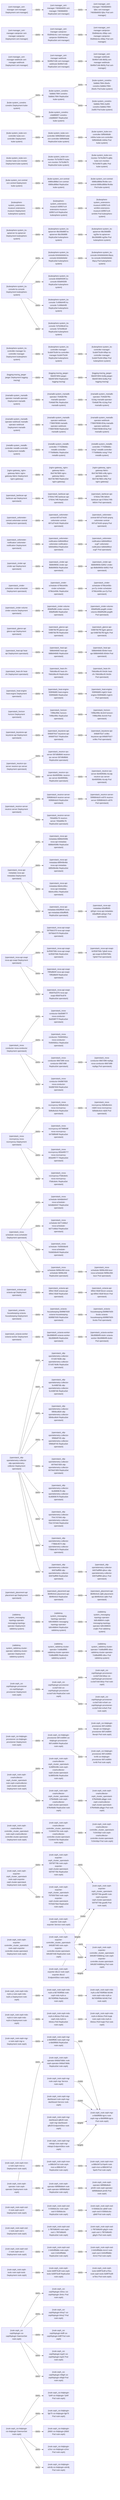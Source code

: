 graph LR
cert-manager_cert-manager["{cert-manager_cert-manager cert-manager Deployment cert-manager}"] -->|owns| cert-manager_cert-manager-74b56b6655["{cert-manager_cert-manager-74b56b6655 cert-manager-74b56b6655 ReplicaSet cert-manager}"]
cert-manager_cert-manager-74b56b6655["{cert-manager_cert-manager-74b56b6655 cert-manager-74b56b6655 ReplicaSet cert-manager}"] -->|owns| cert-manager_cert-manager-74b56b6655-5jfsc["{cert-manager_cert-manager-74b56b6655-5jfsc cert-manager-74b56b6655-5jfsc Pod cert-manager}"]
cert-manager_cert-manager-cainjector["{cert-manager_cert-manager-cainjector cert-manager-cainjector Deployment cert-manager}"] -->|owns| cert-manager_cert-manager-cainjector-55d94dc4cc["{cert-manager_cert-manager-cainjector-55d94dc4cc cert-manager-cainjector-55d94dc4cc ReplicaSet cert-manager}"]
cert-manager_cert-manager-cainjector-55d94dc4cc["{cert-manager_cert-manager-cainjector-55d94dc4cc cert-manager-cainjector-55d94dc4cc ReplicaSet cert-manager}"] -->|owns| cert-manager_cert-manager-cainjector-55d94dc4cc-85kjv["{cert-manager_cert-manager-cainjector-55d94dc4cc-85kjv cert-manager-cainjector-55d94dc4cc-85kjv Pod cert-manager}"]
cert-manager_cert-manager-webhook["{cert-manager_cert-manager-webhook cert-manager-webhook Deployment cert-manager}"] -->|owns| cert-manager_cert-manager-webhook-564f647c66["{cert-manager_cert-manager-webhook-564f647c66 cert-manager-webhook-564f647c66 ReplicaSet cert-manager}"]
cert-manager_cert-manager-webhook-564f647c66["{cert-manager_cert-manager-webhook-564f647c66 cert-manager-webhook-564f647c66 ReplicaSet cert-manager}"] -->|owns| cert-manager_cert-manager-webhook-564f647c66-8b55j["{cert-manager_cert-manager-webhook-564f647c66-8b55j cert-manager-webhook-564f647c66-8b55j Pod cert-manager}"]
kube-system_coredns["{kube-system_coredns coredns Deployment kube-system}"] -->|owns| kube-system_coredns-5ddb6c7994["{kube-system_coredns-5ddb6c7994 coredns-5ddb6c7994 ReplicaSet kube-system}"]
kube-system_coredns-5ddb6c7994["{kube-system_coredns-5ddb6c7994 coredns-5ddb6c7994 ReplicaSet kube-system}"] -->|owns| kube-system_coredns-5ddb6c7994-26w5v["{kube-system_coredns-5ddb6c7994-26w5v coredns-5ddb6c7994-26w5v Pod kube-system}"]
kube-system_coredns-5ddb6c7994["{kube-system_coredns-5ddb6c7994 coredns-5ddb6c7994 ReplicaSet kube-system}"] -->|owns| kube-system_coredns-5ddb6c7994-2sd55["{kube-system_coredns-5ddb6c7994-2sd55 coredns-5ddb6c7994-2sd55 Pod kube-system}"]
kube-system_coredns["{kube-system_coredns coredns Deployment kube-system}"] -->|owns| kube-system_coredns-c4dd86697["{kube-system_coredns-c4dd86697 coredns-c4dd86697 ReplicaSet kube-system}"]
kube-system_kube-ovn-controller["{kube-system_kube-ovn-controller kube-ovn-controller Deployment kube-system}"] -->|owns| kube-system_kube-ovn-controller-56ffd466d6["{kube-system_kube-ovn-controller-56ffd466d6 kube-ovn-controller-56ffd466d6 ReplicaSet kube-system}"]
kube-system_kube-ovn-controller-56ffd466d6["{kube-system_kube-ovn-controller-56ffd466d6 kube-ovn-controller-56ffd466d6 ReplicaSet kube-system}"] -->|owns| kube-system_kube-ovn-controller-56ffd466d6-m6l4w["{kube-system_kube-ovn-controller-56ffd466d6-m6l4w kube-ovn-controller-56ffd466d6-m6l4w Pod kube-system}"]
kube-system_kube-ovn-monitor["{kube-system_kube-ovn-monitor kube-ovn-monitor Deployment kube-system}"] -->|owns| kube-system_kube-ovn-monitor-7b75cf6675["{kube-system_kube-ovn-monitor-7b75cf6675 kube-ovn-monitor-7b75cf6675 ReplicaSet kube-system}"]
kube-system_kube-ovn-monitor-7b75cf6675["{kube-system_kube-ovn-monitor-7b75cf6675 kube-ovn-monitor-7b75cf6675 ReplicaSet kube-system}"] -->|owns| kube-system_kube-ovn-monitor-7b75cf6675-qt8tc["{kube-system_kube-ovn-monitor-7b75cf6675-qt8tc kube-ovn-monitor-7b75cf6675-qt8tc Pod kube-system}"]
kube-system_ovn-central["{kube-system_ovn-central ovn-central Deployment kube-system}"] -->|owns| kube-system_ovn-central-6989cd88bd["{kube-system_ovn-central-6989cd88bd ovn-central-6989cd88bd ReplicaSet kube-system}"]
kube-system_ovn-central-6989cd88bd["{kube-system_ovn-central-6989cd88bd ovn-central-6989cd88bd ReplicaSet kube-system}"] -->|owns| kube-system_ovn-central-6989cd88bd-fkn8w["{kube-system_ovn-central-6989cd88bd-fkn8w ovn-central-6989cd88bd-fkn8w Pod kube-system}"]
kubesphere-system_extensions-museum["{kubesphere-system_extensions-museum extensions-museum Deployment kubesphere-system}"] -->|owns| kubesphere-system_extensions-museum-b5f957cc9["{kubesphere-system_extensions-museum-b5f957cc9 extensions-museum-b5f957cc9 ReplicaSet kubesphere-system}"]
kubesphere-system_extensions-museum-b5f957cc9["{kubesphere-system_extensions-museum-b5f957cc9 extensions-museum-b5f957cc9 ReplicaSet kubesphere-system}"] -->|owns| kubesphere-system_extensions-museum-b5f957cc9-wm9nk["{kubesphere-system_extensions-museum-b5f957cc9-wm9nk extensions-museum-b5f957cc9-wm9nk Pod kubesphere-system}"]
kubesphere-system_ks-apiserver["{kubesphere-system_ks-apiserver ks-apiserver Deployment kubesphere-system}"] -->|owns| kubesphere-system_ks-apiserver-8bc56b888["{kubesphere-system_ks-apiserver-8bc56b888 ks-apiserver-8bc56b888 ReplicaSet kubesphere-system}"]
kubesphere-system_ks-apiserver-8bc56b888["{kubesphere-system_ks-apiserver-8bc56b888 ks-apiserver-8bc56b888 ReplicaSet kubesphere-system}"] -->|owns| kubesphere-system_ks-apiserver-8bc56b888-ng26w["{kubesphere-system_ks-apiserver-8bc56b888-ng26w ks-apiserver-8bc56b888-ng26w Pod kubesphere-system}"]
kubesphere-system_ks-console["{kubesphere-system_ks-console ks-console Deployment kubesphere-system}"] -->|owns| kubesphere-system_ks-console-644d4d4d4d["{kubesphere-system_ks-console-644d4d4d4d ks-console-644d4d4d4d ReplicaSet kubesphere-system}"]
kubesphere-system_ks-console-644d4d4d4d["{kubesphere-system_ks-console-644d4d4d4d ks-console-644d4d4d4d ReplicaSet kubesphere-system}"] -->|owns| kubesphere-system_ks-console-644d4d4d4d-t9qcq["{kubesphere-system_ks-console-644d4d4d4d-t9qcq ks-console-644d4d4d4d-t9qcq Pod kubesphere-system}"]
kubesphere-system_ks-console["{kubesphere-system_ks-console ks-console Deployment kubesphere-system}"] -->|owns| kubesphere-system_ks-console-659df455f9["{kubesphere-system_ks-console-659df455f9 ks-console-659df455f9 ReplicaSet kubesphere-system}"]
kubesphere-system_ks-console["{kubesphere-system_ks-console ks-console Deployment kubesphere-system}"] -->|owns| kubesphere-system_ks-console-7c499d44f5["{kubesphere-system_ks-console-7c499d44f5 ks-console-7c499d44f5 ReplicaSet kubesphere-system}"]
kubesphere-system_ks-console["{kubesphere-system_ks-console ks-console Deployment kubesphere-system}"] -->|owns| kubesphere-system_ks-console-7d7b496cbf["{kubesphere-system_ks-console-7d7b496cbf ks-console-7d7b496cbf ReplicaSet kubesphere-system}"]
kubesphere-system_ks-controller-manager["{kubesphere-system_ks-controller-manager ks-controller-manager Deployment kubesphere-system}"] -->|owns| kubesphere-system_ks-controller-manager-5cdd475c84["{kubesphere-system_ks-controller-manager-5cdd475c84 ks-controller-manager-5cdd475c84 ReplicaSet kubesphere-system}"]
kubesphere-system_ks-controller-manager-5cdd475c84["{kubesphere-system_ks-controller-manager-5cdd475c84 ks-controller-manager-5cdd475c84 ReplicaSet kubesphere-system}"] -->|owns| kubesphere-system_ks-controller-manager-5cdd475c84-kf9qn["{kubesphere-system_ks-controller-manager-5cdd475c84-kf9qn ks-controller-manager-5cdd475c84-kf9qn Pod kubesphere-system}"]
logging-tracing_jaeger["{logging-tracing_jaeger jaeger Deployment logging-tracing}"] -->|owns| logging-tracing_jaeger-58d497df44["{logging-tracing_jaeger-58d497df44 jaeger-58d497df44 ReplicaSet logging-tracing}"]
logging-tracing_jaeger-58d497df44["{logging-tracing_jaeger-58d497df44 jaeger-58d497df44 ReplicaSet logging-tracing}"] -->|owns| logging-tracing_jaeger-58d497df44-6zt8q["{logging-tracing_jaeger-58d497df44-6zt8q jaeger-58d497df44-6zt8q Pod logging-tracing}"]
mariadb-system_mariadb-operator["{mariadb-system_mariadb-operator mariadb-operator Deployment mariadb-system}"] -->|owns| mariadb-system_mariadb-operator-7546d67f9c["{mariadb-system_mariadb-operator-7546d67f9c mariadb-operator-7546d67f9c ReplicaSet mariadb-system}"]
mariadb-system_mariadb-operator-7546d67f9c["{mariadb-system_mariadb-operator-7546d67f9c mariadb-operator-7546d67f9c ReplicaSet mariadb-system}"] -->|owns| mariadb-system_mariadb-operator-7546d67f9c-k2zbg["{mariadb-system_mariadb-operator-7546d67f9c-k2zbg mariadb-operator-7546d67f9c-k2zbg Pod mariadb-system}"]
mariadb-system_mariadb-operator-webhook["{mariadb-system_mariadb-operator-webhook mariadb-operator-webhook Deployment mariadb-system}"] -->|owns| mariadb-system_mariadb-operator-webhook-7786978598["{mariadb-system_mariadb-operator-webhook-7786978598 mariadb-operator-webhook-7786978598 ReplicaSet mariadb-system}"]
mariadb-system_mariadb-operator-webhook-7786978598["{mariadb-system_mariadb-operator-webhook-7786978598 mariadb-operator-webhook-7786978598 ReplicaSet mariadb-system}"] -->|owns| mariadb-system_mariadb-operator-webhook-7786978598-tf24q["{mariadb-system_mariadb-operator-webhook-7786978598-tf24q mariadb-operator-webhook-7786978598-tf24q Pod mariadb-system}"]
metallb-system_metallb-controller["{metallb-system_metallb-controller metallb-controller Deployment metallb-system}"] -->|owns| metallb-system_metallb-controller-777b99b66c["{metallb-system_metallb-controller-777b99b66c metallb-controller-777b99b66c ReplicaSet metallb-system}"]
metallb-system_metallb-controller-777b99b66c["{metallb-system_metallb-controller-777b99b66c metallb-controller-777b99b66c ReplicaSet metallb-system}"] -->|owns| metallb-system_metallb-controller-777b99b66c-kshg7["{metallb-system_metallb-controller-777b99b66c-kshg7 metallb-controller-777b99b66c-kshg7 Pod metallb-system}"]
nginx-gateway_nginx-gateway-fabric["{nginx-gateway_nginx-gateway-fabric nginx-gateway-fabric Deployment nginx-gateway}"] -->|owns| nginx-gateway_nginx-gateway-fabric-6b474b7869["{nginx-gateway_nginx-gateway-fabric-6b474b7869 nginx-gateway-fabric-6b474b7869 ReplicaSet nginx-gateway}"]
nginx-gateway_nginx-gateway-fabric-6b474b7869["{nginx-gateway_nginx-gateway-fabric-6b474b7869 nginx-gateway-fabric-6b474b7869 ReplicaSet nginx-gateway}"] -->|owns| nginx-gateway_nginx-gateway-fabric-6b474b7869-vnfkj["{nginx-gateway_nginx-gateway-fabric-6b474b7869-vnfkj nginx-gateway-fabric-6b474b7869-vnfkj Pod nginx-gateway}"]
openstack_barbican-api["{openstack_barbican-api barbican-api Deployment openstack}"] -->|owns| openstack_barbican-api-57654c74f6["{openstack_barbican-api-57654c74f6 barbican-api-57654c74f6 ReplicaSet openstack}"]
openstack_barbican-api-57654c74f6["{openstack_barbican-api-57654c74f6 barbican-api-57654c74f6 ReplicaSet openstack}"] -->|owns| openstack_barbican-api-57654c74f6-9d5nh["{openstack_barbican-api-57654c74f6-9d5nh barbican-api-57654c74f6-9d5nh Pod openstack}"]
openstack_ceilometer-central["{openstack_ceilometer-central ceilometer-central Deployment openstack}"] -->|owns| openstack_ceilometer-central-697cd74cb5["{openstack_ceilometer-central-697cd74cb5 ceilometer-central-697cd74cb5 ReplicaSet openstack}"]
openstack_ceilometer-central-697cd74cb5["{openstack_ceilometer-central-697cd74cb5 ceilometer-central-697cd74cb5 ReplicaSet openstack}"] -->|owns| openstack_ceilometer-central-697cd74cb5-qnqnq["{openstack_ceilometer-central-697cd74cb5-qnqnq ceilometer-central-697cd74cb5-qnqnq Pod openstack}"]
openstack_ceilometer-notification["{openstack_ceilometer-notification ceilometer-notification Deployment openstack}"] -->|owns| openstack_ceilometer-notification-6dfd4d99cd["{openstack_ceilometer-notification-6dfd4d99cd ceilometer-notification-6dfd4d99cd ReplicaSet openstack}"]
openstack_ceilometer-notification-6dfd4d99cd["{openstack_ceilometer-notification-6dfd4d99cd ceilometer-notification-6dfd4d99cd ReplicaSet openstack}"] -->|owns| openstack_ceilometer-notification-6dfd4d99cd-xcgf7["{openstack_ceilometer-notification-6dfd4d99cd-xcgf7 ceilometer-notification-6dfd4d99cd-xcgf7 Pod openstack}"]
openstack_cinder-api["{openstack_cinder-api cinder-api Deployment openstack}"] -->|owns| openstack_cinder-api-8b8b9965b["{openstack_cinder-api-8b8b9965b cinder-api-8b8b9965b ReplicaSet openstack}"]
openstack_cinder-api-8b8b9965b["{openstack_cinder-api-8b8b9965b cinder-api-8b8b9965b ReplicaSet openstack}"] -->|owns| openstack_cinder-api-8b8b9965b-6d952["{openstack_cinder-api-8b8b9965b-6d952 cinder-api-8b8b9965b-6d952 Pod openstack}"]
openstack_cinder-scheduler["{openstack_cinder-scheduler cinder-scheduler Deployment openstack}"] -->|owns| openstack_cinder-scheduler-6796cb458c["{openstack_cinder-scheduler-6796cb458c cinder-scheduler-6796cb458c ReplicaSet openstack}"]
openstack_cinder-scheduler-6796cb458c["{openstack_cinder-scheduler-6796cb458c cinder-scheduler-6796cb458c ReplicaSet openstack}"] -->|owns| openstack_cinder-scheduler-6796cb458c-pxv7p["{openstack_cinder-scheduler-6796cb458c-pxv7p cinder-scheduler-6796cb458c-pxv7p Pod openstack}"]
openstack_cinder-volume["{openstack_cinder-volume cinder-volume Deployment openstack}"] -->|owns| openstack_cinder-volume-858df5d96["{openstack_cinder-volume-858df5d96 cinder-volume-858df5d96 ReplicaSet openstack}"]
openstack_cinder-volume-858df5d96["{openstack_cinder-volume-858df5d96 cinder-volume-858df5d96 ReplicaSet openstack}"] -->|owns| openstack_cinder-volume-858df5d96-pwg8h["{openstack_cinder-volume-858df5d96-pwg8h cinder-volume-858df5d96-pwg8h Pod openstack}"]
openstack_glance-api["{openstack_glance-api glance-api Deployment openstack}"] -->|owns| openstack_glance-api-548876b7f8["{openstack_glance-api-548876b7f8 glance-api-548876b7f8 ReplicaSet openstack}"]
openstack_glance-api-548876b7f8["{openstack_glance-api-548876b7f8 glance-api-548876b7f8 ReplicaSet openstack}"] -->|owns| openstack_glance-api-548876b7f8-hjg4c["{openstack_glance-api-548876b7f8-hjg4c glance-api-548876b7f8-hjg4c Pod openstack}"]
openstack_heat-api["{openstack_heat-api heat-api Deployment openstack}"] -->|owns| openstack_heat-api-588b946fd5["{openstack_heat-api-588b946fd5 heat-api-588b946fd5 ReplicaSet openstack}"]
openstack_heat-api-588b946fd5["{openstack_heat-api-588b946fd5 heat-api-588b946fd5 ReplicaSet openstack}"] -->|owns| openstack_heat-api-588b946fd5-854b4["{openstack_heat-api-588b946fd5-854b4 heat-api-588b946fd5-854b4 Pod openstack}"]
openstack_heat-cfn["{openstack_heat-cfn heat-cfn Deployment openstack}"] -->|owns| openstack_heat-cfn-7b8cb9bc45["{openstack_heat-cfn-7b8cb9bc45 heat-cfn-7b8cb9bc45 ReplicaSet openstack}"]
openstack_heat-cfn-7b8cb9bc45["{openstack_heat-cfn-7b8cb9bc45 heat-cfn-7b8cb9bc45 ReplicaSet openstack}"] -->|owns| openstack_heat-cfn-7b8cb9bc45-54c8n["{openstack_heat-cfn-7b8cb9bc45-54c8n heat-cfn-7b8cb9bc45-54c8n Pod openstack}"]
openstack_heat-engine["{openstack_heat-engine heat-engine Deployment openstack}"] -->|owns| openstack_heat-engine-559f48d65["{openstack_heat-engine-559f48d65 heat-engine-559f48d65 ReplicaSet openstack}"]
openstack_heat-engine-559f48d65["{openstack_heat-engine-559f48d65 heat-engine-559f48d65 ReplicaSet openstack}"] -->|owns| openstack_heat-engine-559f48d65-mgk2n["{openstack_heat-engine-559f48d65-mgk2n heat-engine-559f48d65-mgk2n Pod openstack}"]
openstack_horizon["{openstack_horizon horizon Deployment openstack}"] -->|owns| openstack_horizon-74f9bcf99c["{openstack_horizon-74f9bcf99c horizon-74f9bcf99c ReplicaSet openstack}"]
openstack_horizon-74f9bcf99c["{openstack_horizon-74f9bcf99c horizon-74f9bcf99c ReplicaSet openstack}"] -->|owns| openstack_horizon-74f9bcf99c-8c4n9["{openstack_horizon-74f9bcf99c-8c4n9 horizon-74f9bcf99c-8c4n9 Pod openstack}"]
openstack_keystone-api["{openstack_keystone-api keystone-api Deployment openstack}"] -->|owns| openstack_keystone-api-848d97fcb7["{openstack_keystone-api-848d97fcb7 keystone-api-848d97fcb7 ReplicaSet openstack}"]
openstack_keystone-api-848d97fcb7["{openstack_keystone-api-848d97fcb7 keystone-api-848d97fcb7 ReplicaSet openstack}"] -->|owns| openstack_keystone-api-848d97fcb7-xn9kx["{openstack_keystone-api-848d97fcb7-xn9kx keystone-api-848d97fcb7-xn9kx Pod openstack}"]
openstack_neutron-rpc-server["{openstack_neutron-rpc-server neutron-rpc-server Deployment openstack}"] -->|owns| openstack_neutron-rpc-server-597d8d8bfd["{openstack_neutron-rpc-server-597d8d8bfd neutron-rpc-server-597d8d8bfd ReplicaSet openstack}"]
openstack_neutron-rpc-server["{openstack_neutron-rpc-server neutron-rpc-server Deployment openstack}"] -->|owns| openstack_neutron-rpc-server-6b495f596c["{openstack_neutron-rpc-server-6b495f596c neutron-rpc-server-6b495f596c ReplicaSet openstack}"]
openstack_neutron-rpc-server-6b495f596c["{openstack_neutron-rpc-server-6b495f596c neutron-rpc-server-6b495f596c ReplicaSet openstack}"] -->|owns| openstack_neutron-rpc-server-6b495f596c-6cxdp["{openstack_neutron-rpc-server-6b495f596c-6cxdp neutron-rpc-server-6b495f596c-6cxdp Pod openstack}"]
openstack_neutron-server["{openstack_neutron-server neutron-server Deployment openstack}"] -->|owns| openstack_neutron-server-55f6864dc9["{openstack_neutron-server-55f6864dc9 neutron-server-55f6864dc9 ReplicaSet openstack}"]
openstack_neutron-server-55f6864dc9["{openstack_neutron-server-55f6864dc9 neutron-server-55f6864dc9 ReplicaSet openstack}"] -->|owns| openstack_neutron-server-55f6864dc9-vv876["{openstack_neutron-server-55f6864dc9-vv876 neutron-server-55f6864dc9-vv876 Pod openstack}"]
openstack_neutron-server["{openstack_neutron-server neutron-server Deployment openstack}"] -->|owns| openstack_neutron-server-765dd99c76["{openstack_neutron-server-765dd99c76 neutron-server-765dd99c76 ReplicaSet openstack}"]
openstack_nova-api-metadata["{openstack_nova-api-metadata nova-api-metadata Deployment openstack}"] -->|owns| openstack_nova-api-metadata-6888d4599b["{openstack_nova-api-metadata-6888d4599b nova-api-metadata-6888d4599b ReplicaSet openstack}"]
openstack_nova-api-metadata["{openstack_nova-api-metadata nova-api-metadata Deployment openstack}"] -->|owns| openstack_nova-api-metadata-68f949b4bb["{openstack_nova-api-metadata-68f949b4bb nova-api-metadata-68f949b4bb ReplicaSet openstack}"]
openstack_nova-api-metadata["{openstack_nova-api-metadata nova-api-metadata Deployment openstack}"] -->|owns| openstack_nova-api-metadata-6bb4cc69cc["{openstack_nova-api-metadata-6bb4cc69cc nova-api-metadata-6bb4cc69cc ReplicaSet openstack}"]
openstack_nova-api-metadata["{openstack_nova-api-metadata nova-api-metadata Deployment openstack}"] -->|owns| openstack_nova-api-metadata-b5bdffb95["{openstack_nova-api-metadata-b5bdffb95 nova-api-metadata-b5bdffb95 ReplicaSet openstack}"]
openstack_nova-api-metadata-b5bdffb95["{openstack_nova-api-metadata-b5bdffb95 nova-api-metadata-b5bdffb95 ReplicaSet openstack}"] -->|owns| openstack_nova-api-metadata-b5bdffb95-q92gm["{openstack_nova-api-metadata-b5bdffb95-q92gm nova-api-metadata-b5bdffb95-q92gm Pod openstack}"]
openstack_nova-api-osapi["{openstack_nova-api-osapi nova-api-osapi Deployment openstack}"] -->|owns| openstack_nova-api-osapi-597fddc579["{openstack_nova-api-osapi-597fddc579 nova-api-osapi-597fddc579 ReplicaSet openstack}"]
openstack_nova-api-osapi["{openstack_nova-api-osapi nova-api-osapi Deployment openstack}"] -->|owns| openstack_nova-api-osapi-6cf558756b["{openstack_nova-api-osapi-6cf558756b nova-api-osapi-6cf558756b ReplicaSet openstack}"]
openstack_nova-api-osapi-6cf558756b["{openstack_nova-api-osapi-6cf558756b nova-api-osapi-6cf558756b ReplicaSet openstack}"] -->|owns| openstack_nova-api-osapi-6cf558756b-7gfw8["{openstack_nova-api-osapi-6cf558756b-7gfw8 nova-api-osapi-6cf558756b-7gfw8 Pod openstack}"]
openstack_nova-api-osapi["{openstack_nova-api-osapi nova-api-osapi Deployment openstack}"] -->|owns| openstack_nova-api-osapi-79f5d8bf4f["{openstack_nova-api-osapi-79f5d8bf4f nova-api-osapi-79f5d8bf4f ReplicaSet openstack}"]
openstack_nova-api-osapi["{openstack_nova-api-osapi nova-api-osapi Deployment openstack}"] -->|owns| openstack_nova-api-osapi-85b97bc876["{openstack_nova-api-osapi-85b97bc876 nova-api-osapi-85b97bc876 ReplicaSet openstack}"]
openstack_nova-conductor["{openstack_nova-conductor nova-conductor Deployment openstack}"] -->|owns| openstack_nova-conductor-5bd598f77f["{openstack_nova-conductor-5bd598f77f nova-conductor-5bd598f77f ReplicaSet openstack}"]
openstack_nova-conductor["{openstack_nova-conductor nova-conductor Deployment openstack}"] -->|owns| openstack_nova-conductor-76484565cc["{openstack_nova-conductor-76484565cc nova-conductor-76484565cc ReplicaSet openstack}"]
openstack_nova-conductor["{openstack_nova-conductor nova-conductor Deployment openstack}"] -->|owns| openstack_nova-conductor-8667d98["{openstack_nova-conductor-8667d98 nova-conductor-8667d98 ReplicaSet openstack}"]
openstack_nova-conductor-8667d98["{openstack_nova-conductor-8667d98 nova-conductor-8667d98 ReplicaSet openstack}"] -->|owns| openstack_nova-conductor-8667d98-mp9gq["{openstack_nova-conductor-8667d98-mp9gq nova-conductor-8667d98-mp9gq Pod openstack}"]
openstack_nova-conductor["{openstack_nova-conductor nova-conductor Deployment openstack}"] -->|owns| openstack_nova-conductor-94d987659["{openstack_nova-conductor-94d987659 nova-conductor-94d987659 ReplicaSet openstack}"]
openstack_nova-novncproxy["{openstack_nova-novncproxy nova-novncproxy Deployment openstack}"] -->|owns| openstack_nova-novncproxy-5bfbdbc6cb["{openstack_nova-novncproxy-5bfbdbc6cb nova-novncproxy-5bfbdbc6cb ReplicaSet openstack}"]
openstack_nova-novncproxy-5bfbdbc6cb["{openstack_nova-novncproxy-5bfbdbc6cb nova-novncproxy-5bfbdbc6cb ReplicaSet openstack}"] -->|owns| openstack_nova-novncproxy-5bfbdbc6cb-n4jh8["{openstack_nova-novncproxy-5bfbdbc6cb-n4jh8 nova-novncproxy-5bfbdbc6cb-n4jh8 Pod openstack}"]
openstack_nova-novncproxy["{openstack_nova-novncproxy nova-novncproxy Deployment openstack}"] -->|owns| openstack_nova-novncproxy-64798f848f["{openstack_nova-novncproxy-64798f848f nova-novncproxy-64798f848f ReplicaSet openstack}"]
openstack_nova-novncproxy["{openstack_nova-novncproxy nova-novncproxy Deployment openstack}"] -->|owns| openstack_nova-novncproxy-855d4f9777["{openstack_nova-novncproxy-855d4f9777 nova-novncproxy-855d4f9777 ReplicaSet openstack}"]
openstack_nova-novncproxy["{openstack_nova-novncproxy nova-novncproxy Deployment openstack}"] -->|owns| openstack_nova-novncproxy-f7b8cbb4c["{openstack_nova-novncproxy-f7b8cbb4c nova-novncproxy-f7b8cbb4c ReplicaSet openstack}"]
openstack_nova-scheduler["{openstack_nova-scheduler nova-scheduler Deployment openstack}"] -->|owns| openstack_nova-scheduler-6d4dbb9447["{openstack_nova-scheduler-6d4dbb9447 nova-scheduler-6d4dbb9447 ReplicaSet openstack}"]
openstack_nova-scheduler["{openstack_nova-scheduler nova-scheduler Deployment openstack}"] -->|owns| openstack_nova-scheduler-6d77c66bcf["{openstack_nova-scheduler-6d77c66bcf nova-scheduler-6d77c66bcf ReplicaSet openstack}"]
openstack_nova-scheduler["{openstack_nova-scheduler nova-scheduler Deployment openstack}"] -->|owns| openstack_nova-scheduler-7b56656b49["{openstack_nova-scheduler-7b56656b49 nova-scheduler-7b56656b49 ReplicaSet openstack}"]
openstack_nova-scheduler["{openstack_nova-scheduler nova-scheduler Deployment openstack}"] -->|owns| openstack_nova-scheduler-fbf99c458["{openstack_nova-scheduler-fbf99c458 nova-scheduler-fbf99c458 ReplicaSet openstack}"]
openstack_nova-scheduler-fbf99c458["{openstack_nova-scheduler-fbf99c458 nova-scheduler-fbf99c458 ReplicaSet openstack}"] -->|owns| openstack_nova-scheduler-fbf99c458-tssxr["{openstack_nova-scheduler-fbf99c458-tssxr nova-scheduler-fbf99c458-tssxr Pod openstack}"]
openstack_octavia-api["{openstack_octavia-api octavia-api Deployment openstack}"] -->|owns| openstack_octavia-api-6f94c7d5df["{openstack_octavia-api-6f94c7d5df octavia-api-6f94c7d5df ReplicaSet openstack}"]
openstack_octavia-api-6f94c7d5df["{openstack_octavia-api-6f94c7d5df octavia-api-6f94c7d5df ReplicaSet openstack}"] -->|owns| openstack_octavia-api-6f94c7d5df-fdvsm["{openstack_octavia-api-6f94c7d5df-fdvsm octavia-api-6f94c7d5df-fdvsm Pod openstack}"]
openstack_octavia-housekeeping["{openstack_octavia-housekeeping octavia-housekeeping Deployment openstack}"] -->|owns| openstack_octavia-housekeeping-669f887b59["{openstack_octavia-housekeeping-669f887b59 octavia-housekeeping-669f887b59 ReplicaSet openstack}"]
openstack_octavia-housekeeping-669f887b59["{openstack_octavia-housekeeping-669f887b59 octavia-housekeeping-669f887b59 ReplicaSet openstack}"] -->|owns| openstack_octavia-housekeeping-669f887b59-6xxbs["{openstack_octavia-housekeeping-669f887b59-6xxbs octavia-housekeeping-669f887b59-6xxbs Pod openstack}"]
openstack_octavia-worker["{openstack_octavia-worker octavia-worker Deployment openstack}"] -->|owns| openstack_octavia-worker-58c89884f9["{openstack_octavia-worker-58c89884f9 octavia-worker-58c89884f9 ReplicaSet openstack}"]
openstack_octavia-worker-58c89884f9["{openstack_octavia-worker-58c89884f9 octavia-worker-58c89884f9 ReplicaSet openstack}"] -->|owns| openstack_octavia-worker-58c89884f9-dxdnr["{openstack_octavia-worker-58c89884f9-dxdnr octavia-worker-58c89884f9-dxdnr Pod openstack}"]
openstack_otlp-opentelemetry-collector["{openstack_otlp-opentelemetry-collector otlp-opentelemetry-collector Deployment openstack}"] -->|owns| openstack_otlp-opentelemetry-collector-57c6574b9b["{openstack_otlp-opentelemetry-collector-57c6574b9b otlp-opentelemetry-collector-57c6574b9b ReplicaSet openstack}"]
openstack_otlp-opentelemetry-collector["{openstack_otlp-opentelemetry-collector otlp-opentelemetry-collector Deployment openstack}"] -->|owns| openstack_otlp-opentelemetry-collector-5c44887db["{openstack_otlp-opentelemetry-collector-5c44887db otlp-opentelemetry-collector-5c44887db ReplicaSet openstack}"]
openstack_otlp-opentelemetry-collector["{openstack_otlp-opentelemetry-collector otlp-opentelemetry-collector Deployment openstack}"] -->|owns| openstack_otlp-opentelemetry-collector-5f84bcd6d4["{openstack_otlp-opentelemetry-collector-5f84bcd6d4 otlp-opentelemetry-collector-5f84bcd6d4 ReplicaSet openstack}"]
openstack_otlp-opentelemetry-collector["{openstack_otlp-opentelemetry-collector otlp-opentelemetry-collector Deployment openstack}"] -->|owns| openstack_otlp-opentelemetry-collector-5f966df745["{openstack_otlp-opentelemetry-collector-5f966df745 otlp-opentelemetry-collector-5f966df745 ReplicaSet openstack}"]
openstack_otlp-opentelemetry-collector["{openstack_otlp-opentelemetry-collector otlp-opentelemetry-collector Deployment openstack}"] -->|owns| openstack_otlp-opentelemetry-collector-69794d7d59["{openstack_otlp-opentelemetry-collector-69794d7d59 otlp-opentelemetry-collector-69794d7d59 ReplicaSet openstack}"]
openstack_otlp-opentelemetry-collector["{openstack_otlp-opentelemetry-collector otlp-opentelemetry-collector Deployment openstack}"] -->|owns| openstack_otlp-opentelemetry-collector-6cd585fb78["{openstack_otlp-opentelemetry-collector-6cd585fb78 otlp-opentelemetry-collector-6cd585fb78 ReplicaSet openstack}"]
openstack_otlp-opentelemetry-collector["{openstack_otlp-opentelemetry-collector otlp-opentelemetry-collector Deployment openstack}"] -->|owns| openstack_otlp-opentelemetry-collector-754c7d7d4d["{openstack_otlp-opentelemetry-collector-754c7d7d4d otlp-opentelemetry-collector-754c7d7d4d ReplicaSet openstack}"]
openstack_otlp-opentelemetry-collector["{openstack_otlp-opentelemetry-collector otlp-opentelemetry-collector Deployment openstack}"] -->|owns| openstack_otlp-opentelemetry-collector-778b8c4674["{openstack_otlp-opentelemetry-collector-778b8c4674 otlp-opentelemetry-collector-778b8c4674 ReplicaSet openstack}"]
openstack_otlp-opentelemetry-collector["{openstack_otlp-opentelemetry-collector otlp-opentelemetry-collector Deployment openstack}"] -->|owns| openstack_otlp-opentelemetry-collector-8497bdff99["{openstack_otlp-opentelemetry-collector-8497bdff99 otlp-opentelemetry-collector-8497bdff99 ReplicaSet openstack}"]
openstack_otlp-opentelemetry-collector-8497bdff99["{openstack_otlp-opentelemetry-collector-8497bdff99 otlp-opentelemetry-collector-8497bdff99 ReplicaSet openstack}"] -->|owns| openstack_otlp-opentelemetry-collector-8497bdff99-q9sxc["{openstack_otlp-opentelemetry-collector-8497bdff99-q9sxc otlp-opentelemetry-collector-8497bdff99-q9sxc Pod openstack}"]
openstack_placement-api["{openstack_placement-api placement-api Deployment openstack}"] -->|owns| openstack_placement-api-884f644c6["{openstack_placement-api-884f644c6 placement-api-884f644c6 ReplicaSet openstack}"]
openstack_placement-api-884f644c6["{openstack_placement-api-884f644c6 placement-api-884f644c6 ReplicaSet openstack}"] -->|owns| openstack_placement-api-884f644c6-ztj6k["{openstack_placement-api-884f644c6-ztj6k placement-api-884f644c6-ztj6k Pod openstack}"]
rabbitmq-system_messaging-topology-operator["{rabbitmq-system_messaging-topology-operator messaging-topology-operator Deployment rabbitmq-system}"] -->|owns| rabbitmq-system_messaging-topology-operator-6dfc468844["{rabbitmq-system_messaging-topology-operator-6dfc468844 messaging-topology-operator-6dfc468844 ReplicaSet rabbitmq-system}"]
rabbitmq-system_messaging-topology-operator-6dfc468844["{rabbitmq-system_messaging-topology-operator-6dfc468844 messaging-topology-operator-6dfc468844 ReplicaSet rabbitmq-system}"] -->|owns| rabbitmq-system_messaging-topology-operator-6dfc468844-cnq8v["{rabbitmq-system_messaging-topology-operator-6dfc468844-cnq8v messaging-topology-operator-6dfc468844-cnq8v Pod rabbitmq-system}"]
rabbitmq-system_rabbitmq-cluster-operator["{rabbitmq-system_rabbitmq-cluster-operator rabbitmq-cluster-operator Deployment rabbitmq-system}"] -->|owns| rabbitmq-system_rabbitmq-cluster-operator-7cb8bd8f85["{rabbitmq-system_rabbitmq-cluster-operator-7cb8bd8f85 rabbitmq-cluster-operator-7cb8bd8f85 ReplicaSet rabbitmq-system}"]
rabbitmq-system_rabbitmq-cluster-operator-7cb8bd8f85["{rabbitmq-system_rabbitmq-cluster-operator-7cb8bd8f85 rabbitmq-cluster-operator-7cb8bd8f85 ReplicaSet rabbitmq-system}"] -->|owns| rabbitmq-system_rabbitmq-cluster-operator-7cb8bd8f85-dttxx["{rabbitmq-system_rabbitmq-cluster-operator-7cb8bd8f85-dttxx rabbitmq-cluster-operator-7cb8bd8f85-dttxx Pod rabbitmq-system}"]
rook-ceph_csi-cephfsplugin-provisioner["{rook-ceph_csi-cephfsplugin-provisioner csi-cephfsplugin-provisioner Deployment rook-ceph}"] -->|owns| rook-ceph_csi-cephfsplugin-provisioner-cccbd7c6d["{rook-ceph_csi-cephfsplugin-provisioner-cccbd7c6d csi-cephfsplugin-provisioner-cccbd7c6d ReplicaSet rook-ceph}"]
rook-ceph_csi-cephfsplugin-provisioner-cccbd7c6d["{rook-ceph_csi-cephfsplugin-provisioner-cccbd7c6d csi-cephfsplugin-provisioner-cccbd7c6d ReplicaSet rook-ceph}"] -->|owns| rook-ceph_csi-cephfsplugin-provisioner-cccbd7c6d-b8xjv["{rook-ceph_csi-cephfsplugin-provisioner-cccbd7c6d-b8xjv csi-cephfsplugin-provisioner-cccbd7c6d-b8xjv Pod rook-ceph}"]
rook-ceph_csi-cephfsplugin-provisioner-cccbd7c6d["{rook-ceph_csi-cephfsplugin-provisioner-cccbd7c6d csi-cephfsplugin-provisioner-cccbd7c6d ReplicaSet rook-ceph}"] -->|owns| rook-ceph_csi-cephfsplugin-provisioner-cccbd7c6d-nv5wh["{rook-ceph_csi-cephfsplugin-provisioner-cccbd7c6d-nv5wh csi-cephfsplugin-provisioner-cccbd7c6d-nv5wh Pod rook-ceph}"]
rook-ceph_csi-rbdplugin-provisioner["{rook-ceph_csi-rbdplugin-provisioner csi-rbdplugin-provisioner Deployment rook-ceph}"] -->|owns| rook-ceph_csi-rbdplugin-provisioner-897c4d994["{rook-ceph_csi-rbdplugin-provisioner-897c4d994 csi-rbdplugin-provisioner-897c4d994 ReplicaSet rook-ceph}"]
rook-ceph_csi-rbdplugin-provisioner-897c4d994["{rook-ceph_csi-rbdplugin-provisioner-897c4d994 csi-rbdplugin-provisioner-897c4d994 ReplicaSet rook-ceph}"] -->|owns| rook-ceph_csi-rbdplugin-provisioner-897c4d994-9wvqh["{rook-ceph_csi-rbdplugin-provisioner-897c4d994-9wvqh csi-rbdplugin-provisioner-897c4d994-9wvqh Pod rook-ceph}"]
rook-ceph_csi-rbdplugin-provisioner-897c4d994["{rook-ceph_csi-rbdplugin-provisioner-897c4d994 csi-rbdplugin-provisioner-897c4d994 ReplicaSet rook-ceph}"] -->|owns| rook-ceph_csi-rbdplugin-provisioner-897c4d994-lvr48["{rook-ceph_csi-rbdplugin-provisioner-897c4d994-lvr48 csi-rbdplugin-provisioner-897c4d994-lvr48 Pod rook-ceph}"]
rook-ceph_rook-ceph-crashcollector-ceph_cluster_openstack["{rook-ceph_rook-ceph-crashcollector-ceph_cluster_openstack rook-ceph-crashcollector-ceph.cluster.openstack Deployment rook-ceph}"] -->|owns| rook-ceph_rook-ceph-crashcollector-ceph_cluster_openstack-5c98f5549b["{rook-ceph_rook-ceph-crashcollector-ceph_cluster_openstack-5c98f5549b rook-ceph-crashcollector-ceph.cluster.openstack-5c98f5549b ReplicaSet rook-ceph}"]
rook-ceph_rook-ceph-crashcollector-ceph_cluster_openstack["{rook-ceph_rook-ceph-crashcollector-ceph_cluster_openstack rook-ceph-crashcollector-ceph.cluster.openstack Deployment rook-ceph}"] -->|owns| rook-ceph_rook-ceph-crashcollector-ceph_cluster_openstack-67fb49ddb["{rook-ceph_rook-ceph-crashcollector-ceph_cluster_openstack-67fb49ddb rook-ceph-crashcollector-ceph.cluster.openstack-67fb49ddb ReplicaSet rook-ceph}"]
rook-ceph_rook-ceph-crashcollector-ceph_cluster_openstack-67fb49ddb["{rook-ceph_rook-ceph-crashcollector-ceph_cluster_openstack-67fb49ddb rook-ceph-crashcollector-ceph.cluster.openstack-67fb49ddb ReplicaSet rook-ceph}"] -->|owns| rook-ceph_rook-ceph-crashcollector-ceph_cluster_openstack-67fb49ddb-p8ggn["{rook-ceph_rook-ceph-crashcollector-ceph_cluster_openstack-67fb49ddb-p8ggn rook-ceph-crashcollector-ceph.cluster.openstack-67fb49ddb-p8ggn Pod rook-ceph}"]
rook-ceph_rook-ceph-crashcollector-controller_cluster_openstack["{rook-ceph_rook-ceph-crashcollector-controller_cluster_openstack rook-ceph-crashcollector-controller.cluster.openstack Deployment rook-ceph}"] -->|owns| rook-ceph_rook-ceph-crashcollector-controller_cluster_openstack-7c5464475b["{rook-ceph_rook-ceph-crashcollector-controller_cluster_openstack-7c5464475b rook-ceph-crashcollector-controller.cluster.openstack-7c5464475b ReplicaSet rook-ceph}"]
rook-ceph_rook-ceph-crashcollector-controller_cluster_openstack-7c5464475b["{rook-ceph_rook-ceph-crashcollector-controller_cluster_openstack-7c5464475b rook-ceph-crashcollector-controller.cluster.openstack-7c5464475b ReplicaSet rook-ceph}"] -->|owns| rook-ceph_rook-ceph-crashcollector-controller_cluster_openstack-7c54mllq4["{rook-ceph_rook-ceph-crashcollector-controller_cluster_openstack-7c54mllq4 rook-ceph-crashcollector-controller.cluster.openstack-7c54mllq4 Pod rook-ceph}"]
rook-ceph_rook-ceph-exporter-ceph_cluster_openstack["{rook-ceph_rook-ceph-exporter-ceph_cluster_openstack rook-ceph-exporter-ceph.cluster.openstack Deployment rook-ceph}"] -->|owns| rook-ceph_rook-ceph-exporter-ceph_cluster_openstack-55f76f776b["{rook-ceph_rook-ceph-exporter-ceph_cluster_openstack-55f76f776b rook-ceph-exporter-ceph.cluster.openstack-55f76f776b ReplicaSet rook-ceph}"]
rook-ceph_rook-ceph-exporter-ceph_cluster_openstack-55f76f776b["{rook-ceph_rook-ceph-exporter-ceph_cluster_openstack-55f76f776b rook-ceph-exporter-ceph.cluster.openstack-55f76f776b ReplicaSet rook-ceph}"] -->|owns| rook-ceph_rook-ceph-exporter-ceph_cluster_openstack-55f76f776b-gsw85["{rook-ceph_rook-ceph-exporter-ceph_cluster_openstack-55f76f776b-gsw85 rook-ceph-exporter-ceph.cluster.openstack-55f76f776b-gsw85 Pod rook-ceph}"]
rook-ceph_rook-ceph-exporter-ceph_cluster_openstack["{rook-ceph_rook-ceph-exporter-ceph_cluster_openstack rook-ceph-exporter-ceph.cluster.openstack Deployment rook-ceph}"] -->|owns| rook-ceph_rook-ceph-exporter-ceph_cluster_openstack-797b5675bd["{rook-ceph_rook-ceph-exporter-ceph_cluster_openstack-797b5675bd rook-ceph-exporter-ceph.cluster.openstack-797b5675bd ReplicaSet rook-ceph}"]
rook-ceph_rook-ceph-exporter-controller_cluster_openstack["{rook-ceph_rook-ceph-exporter-controller_cluster_openstack rook-ceph-exporter-controller.cluster.openstack Deployment rook-ceph}"] -->|owns| rook-ceph_rook-ceph-exporter-controller_cluster_openstack-84fc897448["{rook-ceph_rook-ceph-exporter-controller_cluster_openstack-84fc897448 rook-ceph-exporter-controller.cluster.openstack-84fc897448 ReplicaSet rook-ceph}"]
rook-ceph_rook-ceph-exporter-controller_cluster_openstack-84fc897448["{rook-ceph_rook-ceph-exporter-controller_cluster_openstack-84fc897448 rook-ceph-exporter-controller.cluster.openstack-84fc897448 ReplicaSet rook-ceph}"] -->|owns| rook-ceph_rook-ceph-exporter-controller_cluster_openstack-84fc8974486ltmg["{rook-ceph_rook-ceph-exporter-controller_cluster_openstack-84fc8974486ltmg rook-ceph-exporter-controller.cluster.openstack-84fc8974486ltmg Pod rook-ceph}"]
rook-ceph_rook-ceph-mds-myfs-a["{rook-ceph_rook-ceph-mds-myfs-a rook-ceph-mds-myfs-a Deployment rook-ceph}"] -->|owns| rook-ceph_rook-ceph-mds-myfs-a-6b7459f5bb["{rook-ceph_rook-ceph-mds-myfs-a-6b7459f5bb rook-ceph-mds-myfs-a-6b7459f5bb ReplicaSet rook-ceph}"]
rook-ceph_rook-ceph-mds-myfs-a-6b7459f5bb["{rook-ceph_rook-ceph-mds-myfs-a-6b7459f5bb rook-ceph-mds-myfs-a-6b7459f5bb ReplicaSet rook-ceph}"] -->|owns| rook-ceph_rook-ceph-mds-myfs-a-6b7459f5bb-9z546["{rook-ceph_rook-ceph-mds-myfs-a-6b7459f5bb-9z546 rook-ceph-mds-myfs-a-6b7459f5bb-9z546 Pod rook-ceph}"]
rook-ceph_rook-ceph-mds-myfs-b["{rook-ceph_rook-ceph-mds-myfs-b rook-ceph-mds-myfs-b Deployment rook-ceph}"] -->|owns| rook-ceph_rook-ceph-mds-myfs-b-69cbcc7fc8["{rook-ceph_rook-ceph-mds-myfs-b-69cbcc7fc8 rook-ceph-mds-myfs-b-69cbcc7fc8 ReplicaSet rook-ceph}"]
rook-ceph_rook-ceph-mds-myfs-b-69cbcc7fc8["{rook-ceph_rook-ceph-mds-myfs-b-69cbcc7fc8 rook-ceph-mds-myfs-b-69cbcc7fc8 ReplicaSet rook-ceph}"] -->|owns| rook-ceph_rook-ceph-mds-myfs-b-69cbcc7fc8-hvjqk["{rook-ceph_rook-ceph-mds-myfs-b-69cbcc7fc8-hvjqk rook-ceph-mds-myfs-b-69cbcc7fc8-hvjqk Pod rook-ceph}"]
rook-ceph_rook-ceph-mgr-a["{rook-ceph_rook-ceph-mgr-a rook-ceph-mgr-a Deployment rook-ceph}"] -->|owns| rook-ceph_rook-ceph-mgr-a-6b69ffdfd["{rook-ceph_rook-ceph-mgr-a-6b69ffdfd rook-ceph-mgr-a-6b69ffdfd ReplicaSet rook-ceph}"]
rook-ceph_rook-ceph-mgr-a-6b69ffdfd["{rook-ceph_rook-ceph-mgr-a-6b69ffdfd rook-ceph-mgr-a-6b69ffdfd ReplicaSet rook-ceph}"] -->|owns| rook-ceph_rook-ceph-mgr-a-6b69ffdfd-tgcrs["{rook-ceph_rook-ceph-mgr-a-6b69ffdfd-tgcrs rook-ceph-mgr-a-6b69ffdfd-tgcrs Pod rook-ceph}"]
rook-ceph_rook-ceph-mon-a["{rook-ceph_rook-ceph-mon-a rook-ceph-mon-a Deployment rook-ceph}"] -->|owns| rook-ceph_rook-ceph-mon-a-888c947cd["{rook-ceph_rook-ceph-mon-a-888c947cd rook-ceph-mon-a-888c947cd ReplicaSet rook-ceph}"]
rook-ceph_rook-ceph-mon-a-888c947cd["{rook-ceph_rook-ceph-mon-a-888c947cd rook-ceph-mon-a-888c947cd ReplicaSet rook-ceph}"] -->|owns| rook-ceph_rook-ceph-mon-a-888c947cd-fqwht["{rook-ceph_rook-ceph-mon-a-888c947cd-fqwht rook-ceph-mon-a-888c947cd-fqwht Pod rook-ceph}"]
rook-ceph_rook-ceph-operator["{rook-ceph_rook-ceph-operator rook-ceph-operator Deployment rook-ceph}"] -->|owns| rook-ceph_rook-ceph-operator-68f986dbd4["{rook-ceph_rook-ceph-operator-68f986dbd4 rook-ceph-operator-68f986dbd4 ReplicaSet rook-ceph}"]
rook-ceph_rook-ceph-operator-68f986dbd4["{rook-ceph_rook-ceph-operator-68f986dbd4 rook-ceph-operator-68f986dbd4 ReplicaSet rook-ceph}"] -->|owns| rook-ceph_rook-ceph-operator-68f986dbd4-phr65["{rook-ceph_rook-ceph-operator-68f986dbd4-phr65 rook-ceph-operator-68f986dbd4-phr65 Pod rook-ceph}"]
rook-ceph_rook-ceph-operator["{rook-ceph_rook-ceph-operator rook-ceph-operator Deployment rook-ceph}"] -->|owns| rook-ceph_rook-ceph-operator-84bbd7db8c["{rook-ceph_rook-ceph-operator-84bbd7db8c rook-ceph-operator-84bbd7db8c ReplicaSet rook-ceph}"]
rook-ceph_rook-ceph-osd-0["{rook-ceph_rook-ceph-osd-0 rook-ceph-osd-0 Deployment rook-ceph}"] -->|owns| rook-ceph_rook-ceph-osd-0-5566dccbc["{rook-ceph_rook-ceph-osd-0-5566dccbc rook-ceph-osd-0-5566dccbc ReplicaSet rook-ceph}"]
rook-ceph_rook-ceph-osd-0-5566dccbc["{rook-ceph_rook-ceph-osd-0-5566dccbc rook-ceph-osd-0-5566dccbc ReplicaSet rook-ceph}"] -->|owns| rook-ceph_rook-ceph-osd-0-5566dccbc-q9tdf["{rook-ceph_rook-ceph-osd-0-5566dccbc-q9tdf rook-ceph-osd-0-5566dccbc-q9tdf Pod rook-ceph}"]
rook-ceph_rook-ceph-osd-1["{rook-ceph_rook-ceph-osd-1 rook-ceph-osd-1 Deployment rook-ceph}"] -->|owns| rook-ceph_rook-ceph-osd-1-7f87b96d45["{rook-ceph_rook-ceph-osd-1-7f87b96d45 rook-ceph-osd-1-7f87b96d45 ReplicaSet rook-ceph}"]
rook-ceph_rook-ceph-osd-1-7f87b96d45["{rook-ceph_rook-ceph-osd-1-7f87b96d45 rook-ceph-osd-1-7f87b96d45 ReplicaSet rook-ceph}"] -->|owns| rook-ceph_rook-ceph-osd-1-7f87b96d45-g6g2n["{rook-ceph_rook-ceph-osd-1-7f87b96d45-g6g2n rook-ceph-osd-1-7f87b96d45-g6g2n Pod rook-ceph}"]
rook-ceph_rook-ceph-osd-2["{rook-ceph_rook-ceph-osd-2 rook-ceph-osd-2 Deployment rook-ceph}"] -->|owns| rook-ceph_rook-ceph-osd-2-6454ff9dbb["{rook-ceph_rook-ceph-osd-2-6454ff9dbb rook-ceph-osd-2-6454ff9dbb ReplicaSet rook-ceph}"]
rook-ceph_rook-ceph-osd-2-6454ff9dbb["{rook-ceph_rook-ceph-osd-2-6454ff9dbb rook-ceph-osd-2-6454ff9dbb ReplicaSet rook-ceph}"] -->|owns| rook-ceph_rook-ceph-osd-2-6454ff9dbb-4nrn2["{rook-ceph_rook-ceph-osd-2-6454ff9dbb-4nrn2 rook-ceph-osd-2-6454ff9dbb-4nrn2 Pod rook-ceph}"]
rook-ceph_rook-ceph-tools["{rook-ceph_rook-ceph-tools rook-ceph-tools Deployment rook-ceph}"] -->|owns| rook-ceph_rook-ceph-tools-5d5ff75c8f["{rook-ceph_rook-ceph-tools-5d5ff75c8f rook-ceph-tools-5d5ff75c8f ReplicaSet rook-ceph}"]
rook-ceph_rook-ceph-tools-5d5ff75c8f["{rook-ceph_rook-ceph-tools-5d5ff75c8f rook-ceph-tools-5d5ff75c8f ReplicaSet rook-ceph}"] -->|owns| rook-ceph_rook-ceph-tools-5d5ff75c8f-w78xs["{rook-ceph_rook-ceph-tools-5d5ff75c8f-w78xs rook-ceph-tools-5d5ff75c8f-w78xs Pod rook-ceph}"]
rook-ceph_rook-ceph-exporter["{rook-ceph_rook-ceph-exporter rook-ceph-exporter Service rook-ceph}"] -->|routes| rook-ceph_rook-ceph-exporter-ceph_cluster_openstack-55f76f776b-gsw85["{rook-ceph_rook-ceph-exporter-ceph_cluster_openstack-55f76f776b-gsw85 rook-ceph-exporter-ceph.cluster.openstack-55f76f776b-gsw85 Pod rook-ceph}"]
rook-ceph_rook-ceph-exporter["{rook-ceph_rook-ceph-exporter rook-ceph-exporter Service rook-ceph}"] -->|routes| rook-ceph_rook-ceph-exporter-controller_cluster_openstack-84fc8974486ltmg["{rook-ceph_rook-ceph-exporter-controller_cluster_openstack-84fc8974486ltmg rook-ceph-exporter-controller.cluster.openstack-84fc8974486ltmg Pod rook-ceph}"]
rook-ceph_rook-ceph-mgr["{rook-ceph_rook-ceph-mgr rook-ceph-mgr Service rook-ceph}"] -->|routes| rook-ceph_rook-ceph-mgr-a-6b69ffdfd-tgcrs["{rook-ceph_rook-ceph-mgr-a-6b69ffdfd-tgcrs rook-ceph-mgr-a-6b69ffdfd-tgcrs Pod rook-ceph}"]
rook-ceph_rook-ceph-mgr-dashboard["{rook-ceph_rook-ceph-mgr-dashboard rook-ceph-mgr-dashboard Service rook-ceph}"] -->|routes| rook-ceph_rook-ceph-mgr-a-6b69ffdfd-tgcrs["{rook-ceph_rook-ceph-mgr-a-6b69ffdfd-tgcrs rook-ceph-mgr-a-6b69ffdfd-tgcrs Pod rook-ceph}"]
rook-ceph_rook-ceph-exporter-dkzx2["{rook-ceph_rook-ceph-exporter-dkzx2 rook-ceph-exporter-dkzx2 EndpointSlice rook-ceph}"] -->|targets| rook-ceph_rook-ceph-exporter-controller_cluster_openstack-84fc8974486ltmg["{rook-ceph_rook-ceph-exporter-controller_cluster_openstack-84fc8974486ltmg rook-ceph-exporter-controller.cluster.openstack-84fc8974486ltmg Pod rook-ceph}"]
rook-ceph_rook-ceph-exporter-dkzx2["{rook-ceph_rook-ceph-exporter-dkzx2 rook-ceph-exporter-dkzx2 EndpointSlice rook-ceph}"] -->|targets| rook-ceph_rook-ceph-exporter-ceph_cluster_openstack-55f76f776b-gsw85["{rook-ceph_rook-ceph-exporter-ceph_cluster_openstack-55f76f776b-gsw85 rook-ceph-exporter-ceph.cluster.openstack-55f76f776b-gsw85 Pod rook-ceph}"]
rook-ceph_rook-ceph-mgr-dashboard-q8k29["{rook-ceph_rook-ceph-mgr-dashboard-q8k29 rook-ceph-mgr-dashboard-q8k29 EndpointSlice rook-ceph}"] -->|targets| rook-ceph_rook-ceph-mgr-a-6b69ffdfd-tgcrs["{rook-ceph_rook-ceph-mgr-a-6b69ffdfd-tgcrs rook-ceph-mgr-a-6b69ffdfd-tgcrs Pod rook-ceph}"]
rook-ceph_rook-ceph-mgr-mkbqb["{rook-ceph_rook-ceph-mgr-mkbqb rook-ceph-mgr-mkbqb EndpointSlice rook-ceph}"] -->|targets| rook-ceph_rook-ceph-mgr-a-6b69ffdfd-tgcrs["{rook-ceph_rook-ceph-mgr-a-6b69ffdfd-tgcrs rook-ceph-mgr-a-6b69ffdfd-tgcrs Pod rook-ceph}"]
rook-ceph_csi-cephfsplugin["{rook-ceph_csi-cephfsplugin csi-cephfsplugin DaemonSet rook-ceph}"] -->|owns| rook-ceph_csi-cephfsplugin-2k4cc["{rook-ceph_csi-cephfsplugin-2k4cc csi-cephfsplugin-2k4cc Pod rook-ceph}"]
rook-ceph_csi-cephfsplugin["{rook-ceph_csi-cephfsplugin csi-cephfsplugin DaemonSet rook-ceph}"] -->|owns| rook-ceph_csi-cephfsplugin-64xq7["{rook-ceph_csi-cephfsplugin-64xq7 csi-cephfsplugin-64xq7 Pod rook-ceph}"]
rook-ceph_csi-cephfsplugin["{rook-ceph_csi-cephfsplugin csi-cephfsplugin DaemonSet rook-ceph}"] -->|owns| rook-ceph_csi-cephfsplugin-kldff["{rook-ceph_csi-cephfsplugin-kldff csi-cephfsplugin-kldff Pod rook-ceph}"]
rook-ceph_csi-cephfsplugin["{rook-ceph_csi-cephfsplugin csi-cephfsplugin DaemonSet rook-ceph}"] -->|owns| rook-ceph_csi-cephfsplugin-lzg42["{rook-ceph_csi-cephfsplugin-lzg42 csi-cephfsplugin-lzg42 Pod rook-ceph}"]
rook-ceph_csi-cephfsplugin["{rook-ceph_csi-cephfsplugin csi-cephfsplugin DaemonSet rook-ceph}"] -->|owns| rook-ceph_csi-cephfsplugin-r69g9["{rook-ceph_csi-cephfsplugin-r69g9 csi-cephfsplugin-r69g9 Pod rook-ceph}"]
rook-ceph_csi-rbdplugin["{rook-ceph_csi-rbdplugin csi-rbdplugin DaemonSet rook-ceph}"] -->|owns| rook-ceph_csi-rbdplugin-7phlf["{rook-ceph_csi-rbdplugin-7phlf csi-rbdplugin-7phlf Pod rook-ceph}"]
rook-ceph_csi-rbdplugin["{rook-ceph_csi-rbdplugin csi-rbdplugin DaemonSet rook-ceph}"] -->|owns| rook-ceph_csi-rbdplugin-fgk75["{rook-ceph_csi-rbdplugin-fgk75 csi-rbdplugin-fgk75 Pod rook-ceph}"]
rook-ceph_csi-rbdplugin["{rook-ceph_csi-rbdplugin csi-rbdplugin DaemonSet rook-ceph}"] -->|owns| rook-ceph_csi-rbdplugin-j56b5["{rook-ceph_csi-rbdplugin-j56b5 csi-rbdplugin-j56b5 Pod rook-ceph}"]
rook-ceph_csi-rbdplugin["{rook-ceph_csi-rbdplugin csi-rbdplugin DaemonSet rook-ceph}"] -->|owns| rook-ceph_csi-rbdplugin-s24xr["{rook-ceph_csi-rbdplugin-s24xr csi-rbdplugin-s24xr Pod rook-ceph}"]
rook-ceph_csi-rbdplugin["{rook-ceph_csi-rbdplugin csi-rbdplugin DaemonSet rook-ceph}"] -->|owns| rook-ceph_csi-rbdplugin-xdm9j["{rook-ceph_csi-rbdplugin-xdm9j csi-rbdplugin-xdm9j Pod rook-ceph}"]